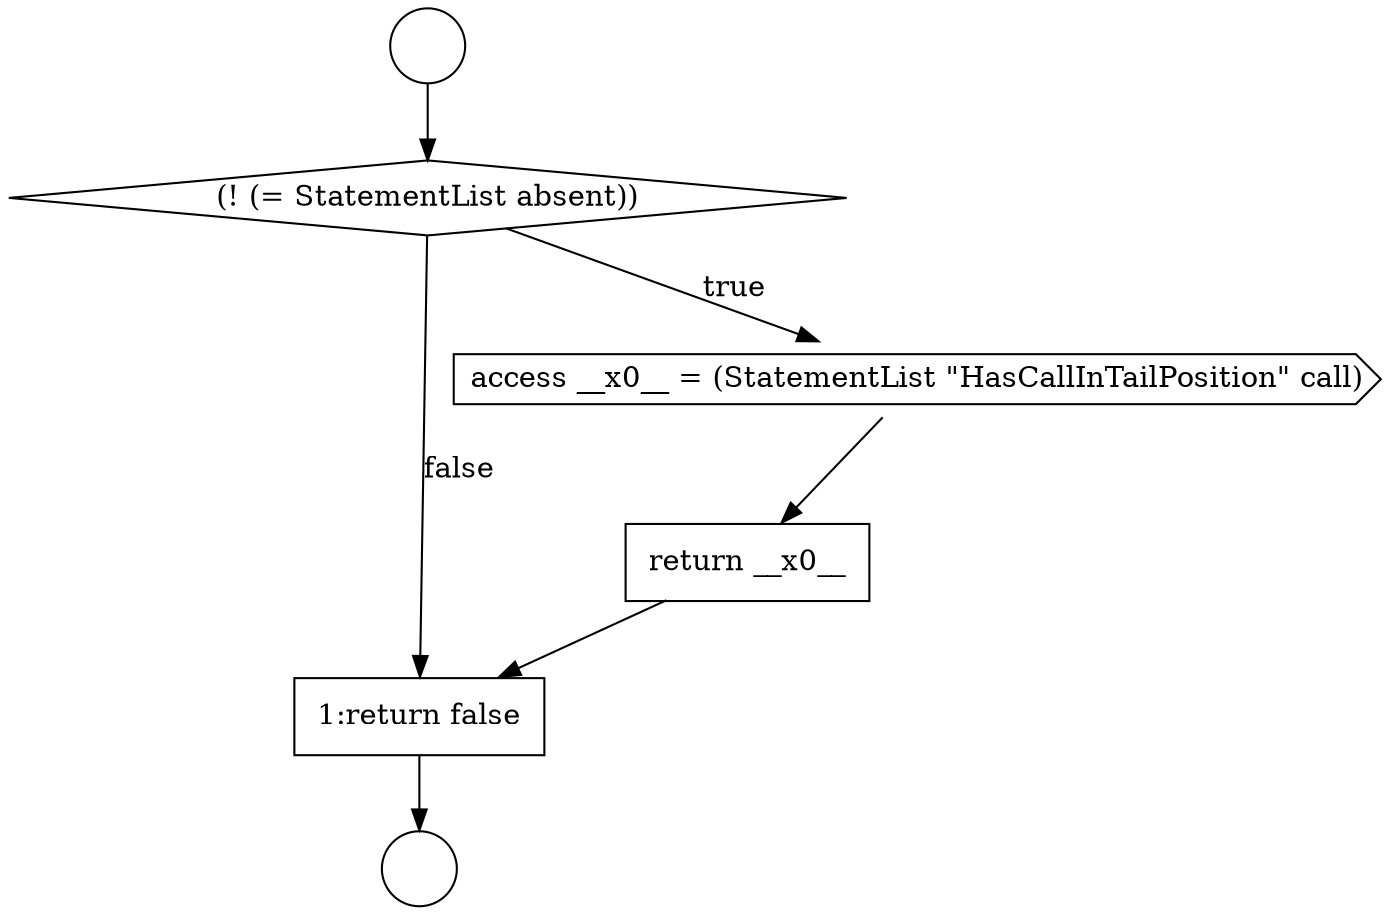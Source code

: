 digraph {
  node9039 [shape=circle label=" " color="black" fillcolor="white" style=filled]
  node9044 [shape=none, margin=0, label=<<font color="black">
    <table border="0" cellborder="1" cellspacing="0" cellpadding="10">
      <tr><td align="left">1:return false</td></tr>
    </table>
  </font>> color="black" fillcolor="white" style=filled]
  node9040 [shape=circle label=" " color="black" fillcolor="white" style=filled]
  node9042 [shape=cds, label=<<font color="black">access __x0__ = (StatementList &quot;HasCallInTailPosition&quot; call)</font>> color="black" fillcolor="white" style=filled]
  node9041 [shape=diamond, label=<<font color="black">(! (= StatementList absent))</font>> color="black" fillcolor="white" style=filled]
  node9043 [shape=none, margin=0, label=<<font color="black">
    <table border="0" cellborder="1" cellspacing="0" cellpadding="10">
      <tr><td align="left">return __x0__</td></tr>
    </table>
  </font>> color="black" fillcolor="white" style=filled]
  node9044 -> node9040 [ color="black"]
  node9043 -> node9044 [ color="black"]
  node9042 -> node9043 [ color="black"]
  node9041 -> node9042 [label=<<font color="black">true</font>> color="black"]
  node9041 -> node9044 [label=<<font color="black">false</font>> color="black"]
  node9039 -> node9041 [ color="black"]
}
